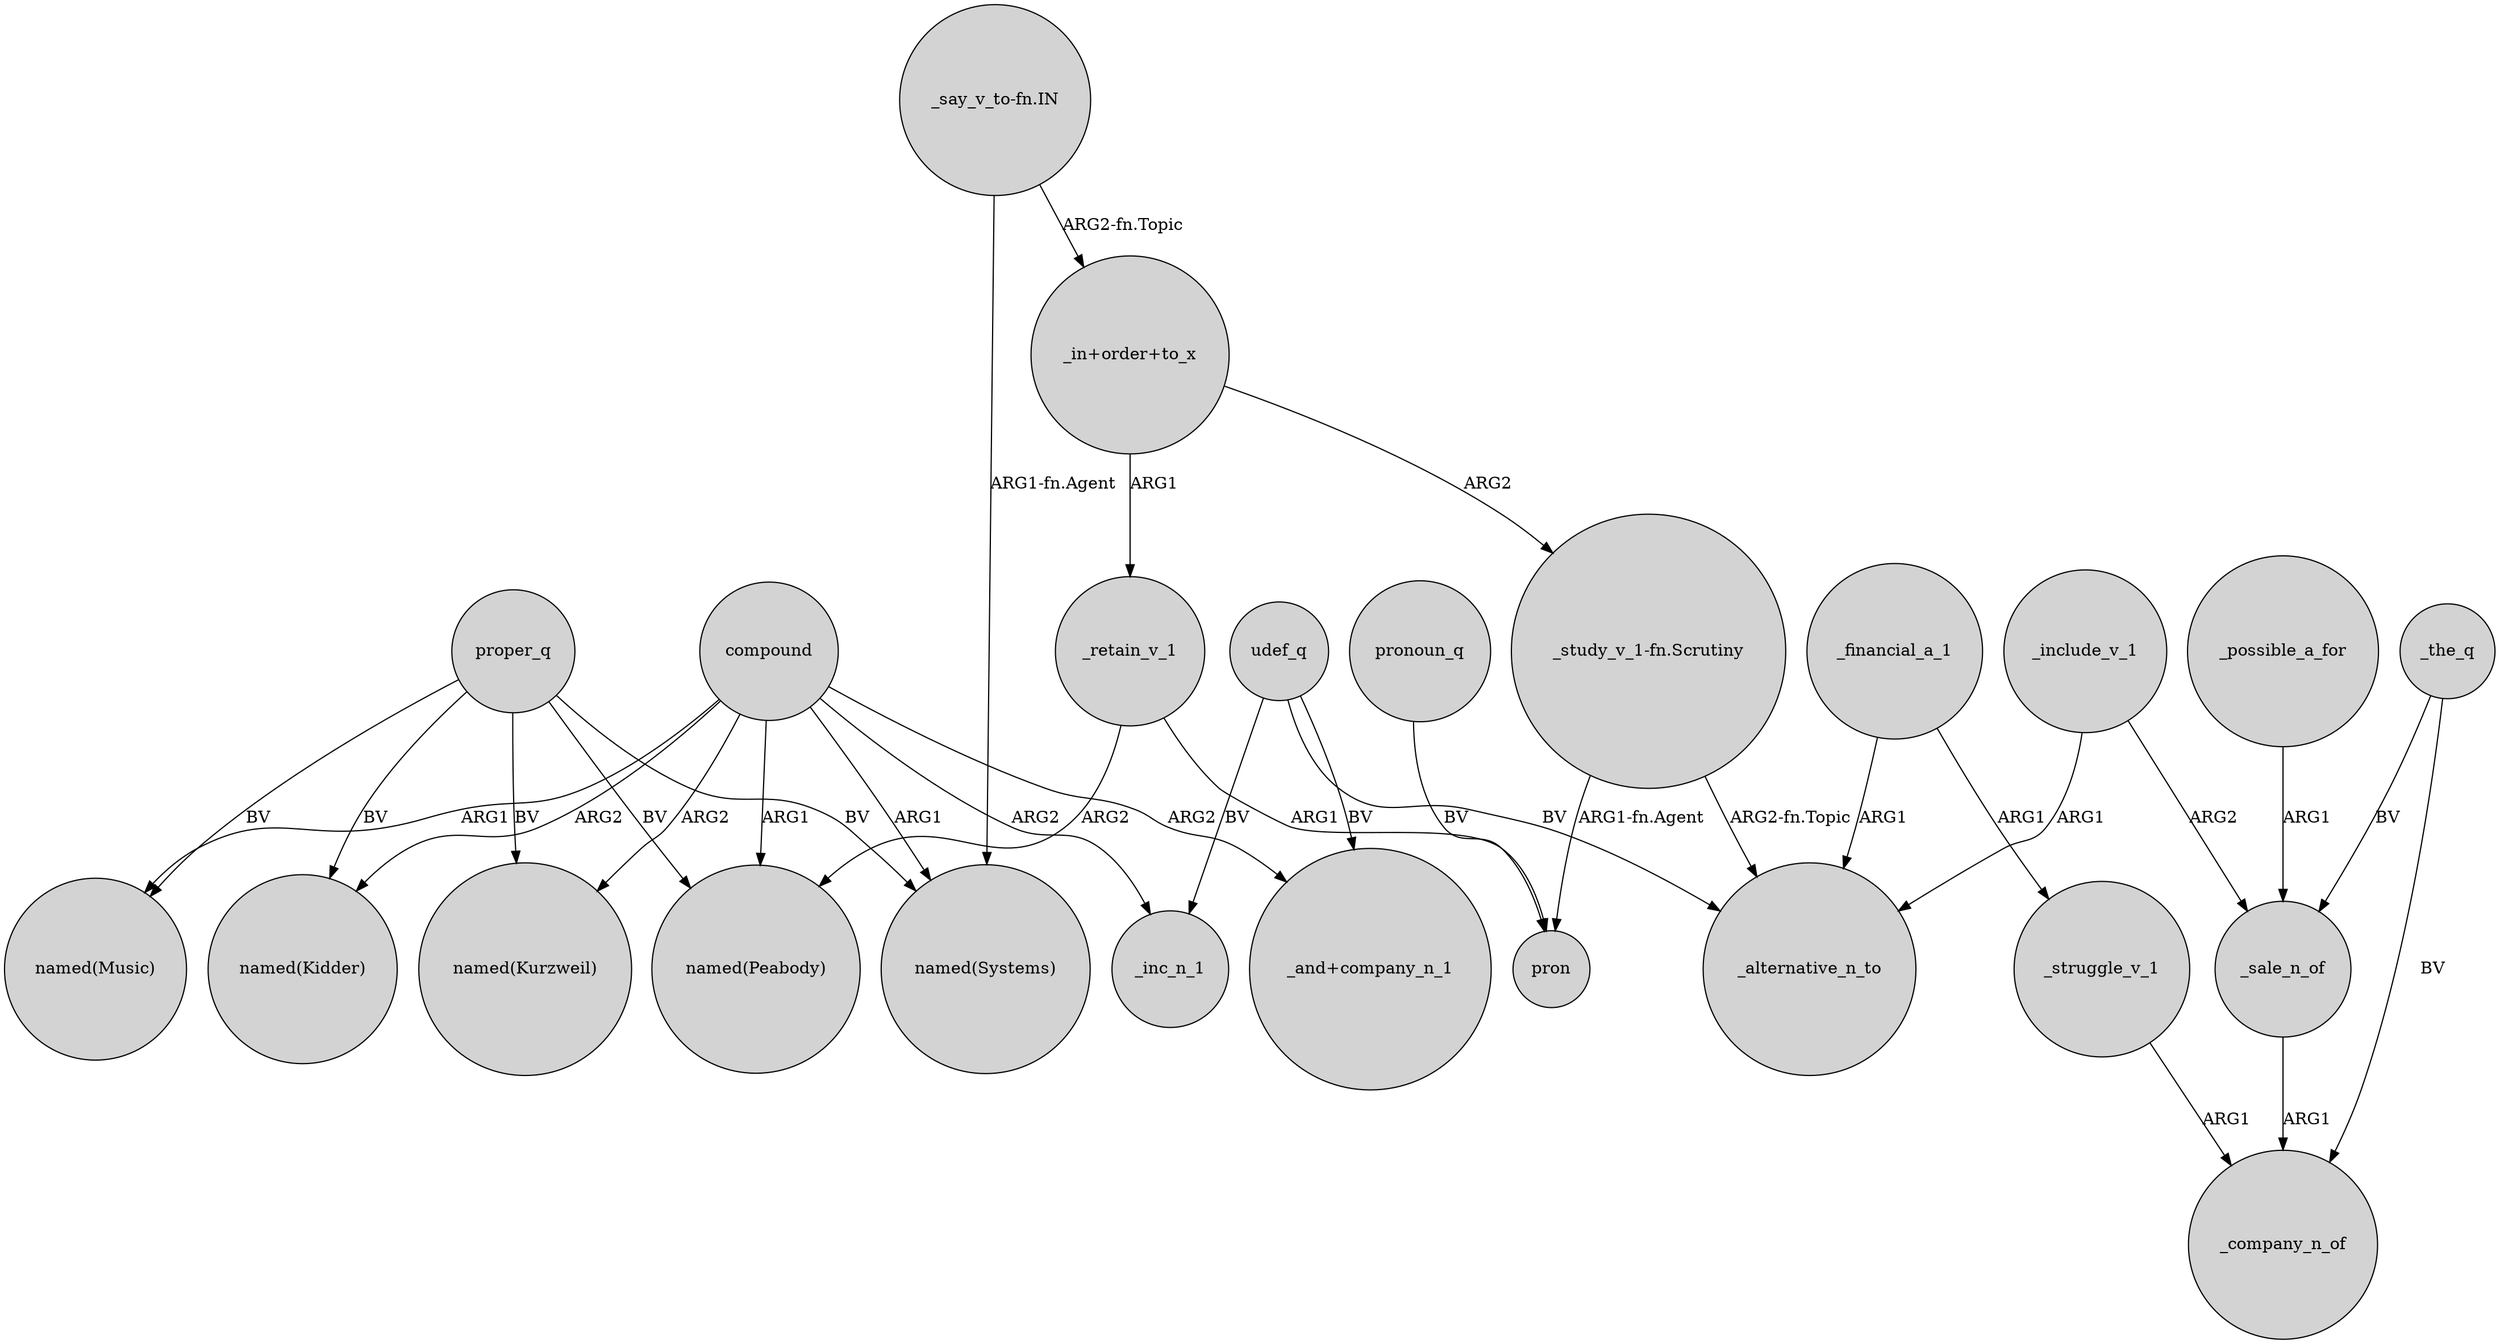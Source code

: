 digraph {
	node [shape=circle style=filled]
	compound -> "named(Kidder)" [label=ARG2]
	_sale_n_of -> _company_n_of [label=ARG1]
	proper_q -> "named(Kurzweil)" [label=BV]
	udef_q -> _inc_n_1 [label=BV]
	"_in+order+to_x" -> "_study_v_1-fn.Scrutiny" [label=ARG2]
	"_say_v_to-fn.IN" -> "named(Systems)" [label="ARG1-fn.Agent"]
	_include_v_1 -> _sale_n_of [label=ARG2]
	_struggle_v_1 -> _company_n_of [label=ARG1]
	proper_q -> "named(Peabody)" [label=BV]
	compound -> "named(Music)" [label=ARG1]
	_include_v_1 -> _alternative_n_to [label=ARG1]
	compound -> "named(Kurzweil)" [label=ARG2]
	_financial_a_1 -> _struggle_v_1 [label=ARG1]
	"_in+order+to_x" -> _retain_v_1 [label=ARG1]
	"_say_v_to-fn.IN" -> "_in+order+to_x" [label="ARG2-fn.Topic"]
	_the_q -> _company_n_of [label=BV]
	proper_q -> "named(Music)" [label=BV]
	_possible_a_for -> _sale_n_of [label=ARG1]
	pronoun_q -> pron [label=BV]
	compound -> "named(Systems)" [label=ARG1]
	_the_q -> _sale_n_of [label=BV]
	compound -> "named(Peabody)" [label=ARG1]
	compound -> "_and+company_n_1" [label=ARG2]
	"_study_v_1-fn.Scrutiny" -> pron [label="ARG1-fn.Agent"]
	proper_q -> "named(Kidder)" [label=BV]
	_financial_a_1 -> _alternative_n_to [label=ARG1]
	proper_q -> "named(Systems)" [label=BV]
	udef_q -> "_and+company_n_1" [label=BV]
	_retain_v_1 -> "named(Peabody)" [label=ARG2]
	_retain_v_1 -> pron [label=ARG1]
	udef_q -> _alternative_n_to [label=BV]
	compound -> _inc_n_1 [label=ARG2]
	"_study_v_1-fn.Scrutiny" -> _alternative_n_to [label="ARG2-fn.Topic"]
}
